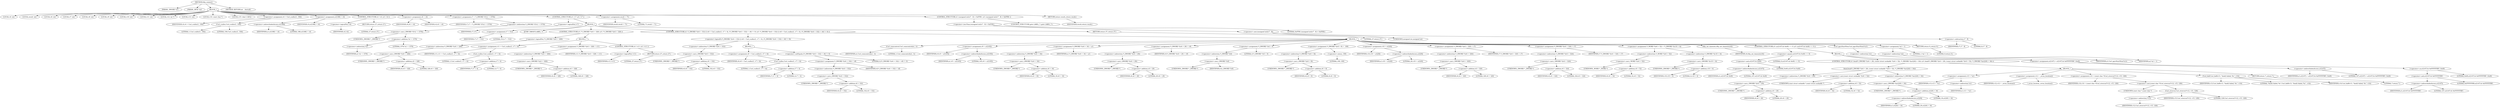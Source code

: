 digraph tftp_connect {  
"1000113" [label = "(METHOD,tftp_connect)" ]
"1000114" [label = "(PARAM,_DWORD *a1)" ]
"1000115" [label = "(PARAM,_BYTE *a2)" ]
"1000116" [label = "(BLOCK,,)" ]
"1000117" [label = "(LOCAL,v4: int)" ]
"1000118" [label = "(LOCAL,result: int)" ]
"1000119" [label = "(LOCAL,v6: int)" ]
"1000120" [label = "(LOCAL,v7: int)" ]
"1000121" [label = "(LOCAL,v8: int)" ]
"1000122" [label = "(LOCAL,v9: int)" ]
"1000123" [label = "(LOCAL,v10: int)" ]
"1000124" [label = "(LOCAL,v11: int)" ]
"1000125" [label = "(LOCAL,v12: int *)" ]
"1000126" [label = "(LOCAL,v13: int)" ]
"1000127" [label = "(LOCAL,v14: const char *)" ]
"1000128" [label = "(LOCAL,v15: char [ 128 ])" ]
"1000129" [label = "(<operator>.assignment,v4 = Curl_ccalloc(1, 336))" ]
"1000130" [label = "(IDENTIFIER,v4,v4 = Curl_ccalloc(1, 336))" ]
"1000131" [label = "(Curl_ccalloc,Curl_ccalloc(1, 336))" ]
"1000132" [label = "(LITERAL,1,Curl_ccalloc(1, 336))" ]
"1000133" [label = "(LITERAL,336,Curl_ccalloc(1, 336))" ]
"1000134" [label = "(<operator>.assignment,a1[188] = v4)" ]
"1000135" [label = "(<operator>.indirectIndexAccess,a1[188])" ]
"1000136" [label = "(IDENTIFIER,a1,a1[188] = v4)" ]
"1000137" [label = "(LITERAL,188,a1[188] = v4)" ]
"1000138" [label = "(IDENTIFIER,v4,a1[188] = v4)" ]
"1000139" [label = "(CONTROL_STRUCTURE,if ( !v4 ),if ( !v4 ))" ]
"1000140" [label = "(<operator>.logicalNot,!v4)" ]
"1000141" [label = "(IDENTIFIER,v4,!v4)" ]
"1000142" [label = "(RETURN,return 27;,return 27;)" ]
"1000143" [label = "(LITERAL,27,return 27;)" ]
"1000144" [label = "(<operator>.assignment,v6 = v4)" ]
"1000145" [label = "(IDENTIFIER,v6,v6 = v4)" ]
"1000146" [label = "(IDENTIFIER,v4,v6 = v4)" ]
"1000147" [label = "(<operator>.assignment,v7 = *(_DWORD *)(*a1 + 1576))" ]
"1000148" [label = "(IDENTIFIER,v7,v7 = *(_DWORD *)(*a1 + 1576))" ]
"1000149" [label = "(<operator>.indirection,*(_DWORD *)(*a1 + 1576))" ]
"1000150" [label = "(<operator>.cast,(_DWORD *)(*a1 + 1576))" ]
"1000151" [label = "(UNKNOWN,_DWORD *,_DWORD *)" ]
"1000152" [label = "(<operator>.addition,*a1 + 1576)" ]
"1000153" [label = "(<operator>.indirection,*a1)" ]
"1000154" [label = "(IDENTIFIER,a1,*a1 + 1576)" ]
"1000155" [label = "(LITERAL,1576,*a1 + 1576)" ]
"1000156" [label = "(CONTROL_STRUCTURE,if ( !v7 ),if ( !v7 ))" ]
"1000157" [label = "(<operator>.logicalNot,!v7)" ]
"1000158" [label = "(IDENTIFIER,v7,!v7)" ]
"1000159" [label = "(BLOCK,,)" ]
"1000160" [label = "(<operator>.assignment,v7 = 512)" ]
"1000161" [label = "(IDENTIFIER,v7,v7 = 512)" ]
"1000162" [label = "(LITERAL,512,v7 = 512)" ]
"1000163" [label = "(JUMP_TARGET,LABEL_7)" ]
"1000164" [label = "(CONTROL_STRUCTURE,if ( !*(_DWORD *)(v6 + 328) ),if ( !*(_DWORD *)(v6 + 328) ))" ]
"1000165" [label = "(<operator>.logicalNot,!*(_DWORD *)(v6 + 328))" ]
"1000166" [label = "(<operator>.indirection,*(_DWORD *)(v6 + 328))" ]
"1000167" [label = "(<operator>.cast,(_DWORD *)(v6 + 328))" ]
"1000168" [label = "(UNKNOWN,_DWORD *,_DWORD *)" ]
"1000169" [label = "(<operator>.addition,v6 + 328)" ]
"1000170" [label = "(IDENTIFIER,v6,v6 + 328)" ]
"1000171" [label = "(LITERAL,328,v6 + 328)" ]
"1000172" [label = "(BLOCK,,)" ]
"1000173" [label = "(<operator>.assignment,v11 = Curl_ccalloc(1, v7 + 4))" ]
"1000174" [label = "(IDENTIFIER,v11,v11 = Curl_ccalloc(1, v7 + 4))" ]
"1000175" [label = "(Curl_ccalloc,Curl_ccalloc(1, v7 + 4))" ]
"1000176" [label = "(LITERAL,1,Curl_ccalloc(1, v7 + 4))" ]
"1000177" [label = "(<operator>.addition,v7 + 4)" ]
"1000178" [label = "(IDENTIFIER,v7,v7 + 4)" ]
"1000179" [label = "(LITERAL,4,v7 + 4)" ]
"1000180" [label = "(<operator>.assignment,*(_DWORD *)(v6 + 328) = v11)" ]
"1000181" [label = "(<operator>.indirection,*(_DWORD *)(v6 + 328))" ]
"1000182" [label = "(<operator>.cast,(_DWORD *)(v6 + 328))" ]
"1000183" [label = "(UNKNOWN,_DWORD *,_DWORD *)" ]
"1000184" [label = "(<operator>.addition,v6 + 328)" ]
"1000185" [label = "(IDENTIFIER,v6,v6 + 328)" ]
"1000186" [label = "(LITERAL,328,v6 + 328)" ]
"1000187" [label = "(IDENTIFIER,v11,*(_DWORD *)(v6 + 328) = v11)" ]
"1000188" [label = "(CONTROL_STRUCTURE,if ( !v11 ),if ( !v11 ))" ]
"1000189" [label = "(<operator>.logicalNot,!v11)" ]
"1000190" [label = "(IDENTIFIER,v11,!v11)" ]
"1000191" [label = "(RETURN,return 27;,return 27;)" ]
"1000192" [label = "(LITERAL,27,return 27;)" ]
"1000193" [label = "(CONTROL_STRUCTURE,if ( *(_DWORD *)(v6 + 332) || (v8 = Curl_ccalloc(1, v7 + 4), (*(_DWORD *)(v6 + 332) = v8) != 0) ),if ( *(_DWORD *)(v6 + 332) || (v8 = Curl_ccalloc(1, v7 + 4), (*(_DWORD *)(v6 + 332) = v8) != 0) ))" ]
"1000194" [label = "(<operator>.logicalOr,*(_DWORD *)(v6 + 332) || (v8 = Curl_ccalloc(1, v7 + 4), (*(_DWORD *)(v6 + 332) = v8) != 0))" ]
"1000195" [label = "(<operator>.indirection,*(_DWORD *)(v6 + 332))" ]
"1000196" [label = "(<operator>.cast,(_DWORD *)(v6 + 332))" ]
"1000197" [label = "(UNKNOWN,_DWORD *,_DWORD *)" ]
"1000198" [label = "(<operator>.addition,v6 + 332)" ]
"1000199" [label = "(IDENTIFIER,v6,v6 + 332)" ]
"1000200" [label = "(LITERAL,332,v6 + 332)" ]
"1000201" [label = "(BLOCK,,)" ]
"1000202" [label = "(<operator>.assignment,v8 = Curl_ccalloc(1, v7 + 4))" ]
"1000203" [label = "(IDENTIFIER,v8,v8 = Curl_ccalloc(1, v7 + 4))" ]
"1000204" [label = "(Curl_ccalloc,Curl_ccalloc(1, v7 + 4))" ]
"1000205" [label = "(LITERAL,1,Curl_ccalloc(1, v7 + 4))" ]
"1000206" [label = "(<operator>.addition,v7 + 4)" ]
"1000207" [label = "(IDENTIFIER,v7,v7 + 4)" ]
"1000208" [label = "(LITERAL,4,v7 + 4)" ]
"1000209" [label = "(<operator>.notEquals,(*(_DWORD *)(v6 + 332) = v8) != 0)" ]
"1000210" [label = "(<operator>.assignment,*(_DWORD *)(v6 + 332) = v8)" ]
"1000211" [label = "(<operator>.indirection,*(_DWORD *)(v6 + 332))" ]
"1000212" [label = "(<operator>.cast,(_DWORD *)(v6 + 332))" ]
"1000213" [label = "(UNKNOWN,_DWORD *,_DWORD *)" ]
"1000214" [label = "(<operator>.addition,v6 + 332)" ]
"1000215" [label = "(IDENTIFIER,v6,v6 + 332)" ]
"1000216" [label = "(LITERAL,332,v6 + 332)" ]
"1000217" [label = "(IDENTIFIER,v8,*(_DWORD *)(v6 + 332) = v8)" ]
"1000218" [label = "(LITERAL,0,(*(_DWORD *)(v6 + 332) = v8) != 0)" ]
"1000219" [label = "(BLOCK,,)" ]
"1000220" [label = "(Curl_conncontrol,Curl_conncontrol(a1, 1))" ]
"1000221" [label = "(IDENTIFIER,a1,Curl_conncontrol(a1, 1))" ]
"1000222" [label = "(LITERAL,1,Curl_conncontrol(a1, 1))" ]
"1000223" [label = "(<operator>.assignment,v9 = a1[105])" ]
"1000224" [label = "(IDENTIFIER,v9,v9 = a1[105])" ]
"1000225" [label = "(<operator>.indirectIndexAccess,a1[105])" ]
"1000226" [label = "(IDENTIFIER,a1,v9 = a1[105])" ]
"1000227" [label = "(LITERAL,105,v9 = a1[105])" ]
"1000228" [label = "(<operator>.assignment,*(_DWORD *)(v6 + 16) = a1)" ]
"1000229" [label = "(<operator>.indirection,*(_DWORD *)(v6 + 16))" ]
"1000230" [label = "(<operator>.cast,(_DWORD *)(v6 + 16))" ]
"1000231" [label = "(UNKNOWN,_DWORD *,_DWORD *)" ]
"1000232" [label = "(<operator>.addition,v6 + 16)" ]
"1000233" [label = "(IDENTIFIER,v6,v6 + 16)" ]
"1000234" [label = "(LITERAL,16,v6 + 16)" ]
"1000235" [label = "(IDENTIFIER,a1,*(_DWORD *)(v6 + 16) = a1)" ]
"1000236" [label = "(<operator>.assignment,*(_DWORD *)(v6 + 20) = v9)" ]
"1000237" [label = "(<operator>.indirection,*(_DWORD *)(v6 + 20))" ]
"1000238" [label = "(<operator>.cast,(_DWORD *)(v6 + 20))" ]
"1000239" [label = "(UNKNOWN,_DWORD *,_DWORD *)" ]
"1000240" [label = "(<operator>.addition,v6 + 20)" ]
"1000241" [label = "(IDENTIFIER,v6,v6 + 20)" ]
"1000242" [label = "(LITERAL,20,v6 + 20)" ]
"1000243" [label = "(IDENTIFIER,v9,*(_DWORD *)(v6 + 20) = v9)" ]
"1000244" [label = "(<operator>.assignment,*(_DWORD *)v6 = 0)" ]
"1000245" [label = "(<operator>.indirection,*(_DWORD *)v6)" ]
"1000246" [label = "(<operator>.cast,(_DWORD *)v6)" ]
"1000247" [label = "(UNKNOWN,_DWORD *,_DWORD *)" ]
"1000248" [label = "(IDENTIFIER,v6,(_DWORD *)v6)" ]
"1000249" [label = "(LITERAL,0,*(_DWORD *)v6 = 0)" ]
"1000250" [label = "(<operator>.assignment,*(_DWORD *)(v6 + 8) = -100)" ]
"1000251" [label = "(<operator>.indirection,*(_DWORD *)(v6 + 8))" ]
"1000252" [label = "(<operator>.cast,(_DWORD *)(v6 + 8))" ]
"1000253" [label = "(UNKNOWN,_DWORD *,_DWORD *)" ]
"1000254" [label = "(<operator>.addition,v6 + 8)" ]
"1000255" [label = "(IDENTIFIER,v6,v6 + 8)" ]
"1000256" [label = "(LITERAL,8,v6 + 8)" ]
"1000257" [label = "(<operator>.minus,-100)" ]
"1000258" [label = "(LITERAL,100,-100)" ]
"1000259" [label = "(<operator>.assignment,v10 = a1[20])" ]
"1000260" [label = "(IDENTIFIER,v10,v10 = a1[20])" ]
"1000261" [label = "(<operator>.indirectIndexAccess,a1[20])" ]
"1000262" [label = "(IDENTIFIER,a1,v10 = a1[20])" ]
"1000263" [label = "(LITERAL,20,v10 = a1[20])" ]
"1000264" [label = "(<operator>.assignment,*(_DWORD *)(v6 + 320) = v7)" ]
"1000265" [label = "(<operator>.indirection,*(_DWORD *)(v6 + 320))" ]
"1000266" [label = "(<operator>.cast,(_DWORD *)(v6 + 320))" ]
"1000267" [label = "(UNKNOWN,_DWORD *,_DWORD *)" ]
"1000268" [label = "(<operator>.addition,v6 + 320)" ]
"1000269" [label = "(IDENTIFIER,v6,v6 + 320)" ]
"1000270" [label = "(LITERAL,320,v6 + 320)" ]
"1000271" [label = "(IDENTIFIER,v7,*(_DWORD *)(v6 + 320) = v7)" ]
"1000272" [label = "(<operator>.assignment,*(_DWORD *)(v6 + 324) = v7)" ]
"1000273" [label = "(<operator>.indirection,*(_DWORD *)(v6 + 324))" ]
"1000274" [label = "(<operator>.cast,(_DWORD *)(v6 + 324))" ]
"1000275" [label = "(UNKNOWN,_DWORD *,_DWORD *)" ]
"1000276" [label = "(<operator>.addition,v6 + 324)" ]
"1000277" [label = "(IDENTIFIER,v6,v6 + 324)" ]
"1000278" [label = "(LITERAL,324,v6 + 324)" ]
"1000279" [label = "(IDENTIFIER,v7,*(_DWORD *)(v6 + 324) = v7)" ]
"1000280" [label = "(<operator>.assignment,*(_WORD *)(v6 + 52) = *(_DWORD *)(v10 + 4))" ]
"1000281" [label = "(<operator>.indirection,*(_WORD *)(v6 + 52))" ]
"1000282" [label = "(<operator>.cast,(_WORD *)(v6 + 52))" ]
"1000283" [label = "(UNKNOWN,_WORD *,_WORD *)" ]
"1000284" [label = "(<operator>.addition,v6 + 52)" ]
"1000285" [label = "(IDENTIFIER,v6,v6 + 52)" ]
"1000286" [label = "(LITERAL,52,v6 + 52)" ]
"1000287" [label = "(<operator>.indirection,*(_DWORD *)(v10 + 4))" ]
"1000288" [label = "(<operator>.cast,(_DWORD *)(v10 + 4))" ]
"1000289" [label = "(UNKNOWN,_DWORD *,_DWORD *)" ]
"1000290" [label = "(<operator>.addition,v10 + 4)" ]
"1000291" [label = "(IDENTIFIER,v10,v10 + 4)" ]
"1000292" [label = "(LITERAL,4,v10 + 4)" ]
"1000293" [label = "(tftp_set_timeouts,tftp_set_timeouts(v6))" ]
"1000294" [label = "(IDENTIFIER,v6,tftp_set_timeouts(v6))" ]
"1000295" [label = "(CONTROL_STRUCTURE,if ( (a1[147] & 0x40) == 0 ),if ( (a1[147] & 0x40) == 0 ))" ]
"1000296" [label = "(<operator>.equals,(a1[147] & 0x40) == 0)" ]
"1000297" [label = "(<operator>.and,a1[147] & 0x40)" ]
"1000298" [label = "(<operator>.indirectIndexAccess,a1[147])" ]
"1000299" [label = "(IDENTIFIER,a1,a1[147] & 0x40)" ]
"1000300" [label = "(LITERAL,147,a1[147] & 0x40)" ]
"1000301" [label = "(LITERAL,0x40,a1[147] & 0x40)" ]
"1000302" [label = "(LITERAL,0,(a1[147] & 0x40) == 0)" ]
"1000303" [label = "(BLOCK,,)" ]
"1000304" [label = "(CONTROL_STRUCTURE,if ( bind(*(_DWORD *)(v6 + 20), (const struct sockaddr *)(v6 + 52), *(_DWORD *)(a1[20] + 16)) ),if ( bind(*(_DWORD *)(v6 + 20), (const struct sockaddr *)(v6 + 52), *(_DWORD *)(a1[20] + 16)) ))" ]
"1000305" [label = "(bind,bind(*(_DWORD *)(v6 + 20), (const struct sockaddr *)(v6 + 52), *(_DWORD *)(a1[20] + 16)))" ]
"1000306" [label = "(<operator>.indirection,*(_DWORD *)(v6 + 20))" ]
"1000307" [label = "(<operator>.cast,(_DWORD *)(v6 + 20))" ]
"1000308" [label = "(UNKNOWN,_DWORD *,_DWORD *)" ]
"1000309" [label = "(<operator>.addition,v6 + 20)" ]
"1000310" [label = "(IDENTIFIER,v6,v6 + 20)" ]
"1000311" [label = "(LITERAL,20,v6 + 20)" ]
"1000312" [label = "(<operator>.cast,(const struct sockaddr *)(v6 + 52))" ]
"1000313" [label = "(UNKNOWN,const struct sockaddr *,const struct sockaddr *)" ]
"1000314" [label = "(<operator>.addition,v6 + 52)" ]
"1000315" [label = "(IDENTIFIER,v6,v6 + 52)" ]
"1000316" [label = "(LITERAL,52,v6 + 52)" ]
"1000317" [label = "(<operator>.indirection,*(_DWORD *)(a1[20] + 16))" ]
"1000318" [label = "(<operator>.cast,(_DWORD *)(a1[20] + 16))" ]
"1000319" [label = "(UNKNOWN,_DWORD *,_DWORD *)" ]
"1000320" [label = "(<operator>.addition,a1[20] + 16)" ]
"1000321" [label = "(<operator>.indirectIndexAccess,a1[20])" ]
"1000322" [label = "(IDENTIFIER,a1,a1[20] + 16)" ]
"1000323" [label = "(LITERAL,20,a1[20] + 16)" ]
"1000324" [label = "(LITERAL,16,a1[20] + 16)" ]
"1000325" [label = "(BLOCK,,)" ]
"1000326" [label = "(<operator>.assignment,v13 = *a1)" ]
"1000327" [label = "(IDENTIFIER,v13,v13 = *a1)" ]
"1000328" [label = "(<operator>.indirection,*a1)" ]
"1000329" [label = "(IDENTIFIER,a1,v13 = *a1)" ]
"1000330" [label = "(<operator>.assignment,v12 = _errno_location())" ]
"1000331" [label = "(IDENTIFIER,v12,v12 = _errno_location())" ]
"1000332" [label = "(_errno_location,_errno_location())" ]
"1000333" [label = "(<operator>.assignment,v14 = (const char *)Curl_strerror(*v12, v15, 128))" ]
"1000334" [label = "(IDENTIFIER,v14,v14 = (const char *)Curl_strerror(*v12, v15, 128))" ]
"1000335" [label = "(<operator>.cast,(const char *)Curl_strerror(*v12, v15, 128))" ]
"1000336" [label = "(UNKNOWN,const char *,const char *)" ]
"1000337" [label = "(Curl_strerror,Curl_strerror(*v12, v15, 128))" ]
"1000338" [label = "(<operator>.indirection,*v12)" ]
"1000339" [label = "(IDENTIFIER,v12,Curl_strerror(*v12, v15, 128))" ]
"1000340" [label = "(IDENTIFIER,v15,Curl_strerror(*v12, v15, 128))" ]
"1000341" [label = "(LITERAL,128,Curl_strerror(*v12, v15, 128))" ]
"1000342" [label = "(Curl_failf,Curl_failf(v13, \"bind() failed; %s\", v14))" ]
"1000343" [label = "(IDENTIFIER,v13,Curl_failf(v13, \"bind() failed; %s\", v14))" ]
"1000344" [label = "(LITERAL,\"bind() failed; %s\",Curl_failf(v13, \"bind() failed; %s\", v14))" ]
"1000345" [label = "(IDENTIFIER,v14,Curl_failf(v13, \"bind() failed; %s\", v14))" ]
"1000346" [label = "(RETURN,return 7;,return 7;)" ]
"1000347" [label = "(LITERAL,7,return 7;)" ]
"1000348" [label = "(<operator>.assignment,a1[147] = a1[147] & 0xFFFFFFBF | 0x40)" ]
"1000349" [label = "(<operator>.indirectIndexAccess,a1[147])" ]
"1000350" [label = "(IDENTIFIER,a1,a1[147] = a1[147] & 0xFFFFFFBF | 0x40)" ]
"1000351" [label = "(LITERAL,147,a1[147] = a1[147] & 0xFFFFFFBF | 0x40)" ]
"1000352" [label = "(<operator>.or,a1[147] & 0xFFFFFFBF | 0x40)" ]
"1000353" [label = "(<operator>.and,a1[147] & 0xFFFFFFBF)" ]
"1000354" [label = "(<operator>.indirectIndexAccess,a1[147])" ]
"1000355" [label = "(IDENTIFIER,a1,a1[147] & 0xFFFFFFBF)" ]
"1000356" [label = "(LITERAL,147,a1[147] & 0xFFFFFFBF)" ]
"1000357" [label = "(LITERAL,0xFFFFFFBF,a1[147] & 0xFFFFFFBF)" ]
"1000358" [label = "(LITERAL,0x40,a1[147] & 0xFFFFFFBF | 0x40)" ]
"1000359" [label = "(Curl_pgrsStartNow,Curl_pgrsStartNow(*a1))" ]
"1000360" [label = "(<operator>.indirection,*a1)" ]
"1000361" [label = "(IDENTIFIER,a1,Curl_pgrsStartNow(*a1))" ]
"1000362" [label = "(<operator>.assignment,*a2 = 1)" ]
"1000363" [label = "(<operator>.indirection,*a2)" ]
"1000364" [label = "(IDENTIFIER,a2,*a2 = 1)" ]
"1000365" [label = "(LITERAL,1,*a2 = 1)" ]
"1000366" [label = "(RETURN,return 0;,return 0;)" ]
"1000367" [label = "(LITERAL,0,return 0;)" ]
"1000368" [label = "(RETURN,return 27;,return 27;)" ]
"1000369" [label = "(LITERAL,27,return 27;)" ]
"1000370" [label = "(<operator>.assignment,result = 71)" ]
"1000371" [label = "(IDENTIFIER,result,result = 71)" ]
"1000372" [label = "(LITERAL,71,result = 71)" ]
"1000373" [label = "(CONTROL_STRUCTURE,if ( (unsigned int)(v7 - 8) < 0xFFB1 ),if ( (unsigned int)(v7 - 8) < 0xFFB1 ))" ]
"1000374" [label = "(<operator>.lessThan,(unsigned int)(v7 - 8) < 0xFFB1)" ]
"1000375" [label = "(<operator>.cast,(unsigned int)(v7 - 8))" ]
"1000376" [label = "(UNKNOWN,unsigned int,unsigned int)" ]
"1000377" [label = "(<operator>.subtraction,v7 - 8)" ]
"1000378" [label = "(IDENTIFIER,v7,v7 - 8)" ]
"1000379" [label = "(LITERAL,8,v7 - 8)" ]
"1000380" [label = "(LITERAL,0xFFB1,(unsigned int)(v7 - 8) < 0xFFB1)" ]
"1000381" [label = "(CONTROL_STRUCTURE,goto LABEL_7;,goto LABEL_7;)" ]
"1000382" [label = "(RETURN,return result;,return result;)" ]
"1000383" [label = "(IDENTIFIER,result,return result;)" ]
"1000384" [label = "(METHOD_RETURN,int __fastcall)" ]
  "1000113" -> "1000114" 
  "1000113" -> "1000115" 
  "1000113" -> "1000116" 
  "1000113" -> "1000384" 
  "1000116" -> "1000117" 
  "1000116" -> "1000118" 
  "1000116" -> "1000119" 
  "1000116" -> "1000120" 
  "1000116" -> "1000121" 
  "1000116" -> "1000122" 
  "1000116" -> "1000123" 
  "1000116" -> "1000124" 
  "1000116" -> "1000125" 
  "1000116" -> "1000126" 
  "1000116" -> "1000127" 
  "1000116" -> "1000128" 
  "1000116" -> "1000129" 
  "1000116" -> "1000134" 
  "1000116" -> "1000139" 
  "1000116" -> "1000144" 
  "1000116" -> "1000147" 
  "1000116" -> "1000156" 
  "1000116" -> "1000370" 
  "1000116" -> "1000373" 
  "1000116" -> "1000382" 
  "1000129" -> "1000130" 
  "1000129" -> "1000131" 
  "1000131" -> "1000132" 
  "1000131" -> "1000133" 
  "1000134" -> "1000135" 
  "1000134" -> "1000138" 
  "1000135" -> "1000136" 
  "1000135" -> "1000137" 
  "1000139" -> "1000140" 
  "1000139" -> "1000142" 
  "1000140" -> "1000141" 
  "1000142" -> "1000143" 
  "1000144" -> "1000145" 
  "1000144" -> "1000146" 
  "1000147" -> "1000148" 
  "1000147" -> "1000149" 
  "1000149" -> "1000150" 
  "1000150" -> "1000151" 
  "1000150" -> "1000152" 
  "1000152" -> "1000153" 
  "1000152" -> "1000155" 
  "1000153" -> "1000154" 
  "1000156" -> "1000157" 
  "1000156" -> "1000159" 
  "1000157" -> "1000158" 
  "1000159" -> "1000160" 
  "1000159" -> "1000163" 
  "1000159" -> "1000164" 
  "1000159" -> "1000193" 
  "1000159" -> "1000368" 
  "1000160" -> "1000161" 
  "1000160" -> "1000162" 
  "1000164" -> "1000165" 
  "1000164" -> "1000172" 
  "1000165" -> "1000166" 
  "1000166" -> "1000167" 
  "1000167" -> "1000168" 
  "1000167" -> "1000169" 
  "1000169" -> "1000170" 
  "1000169" -> "1000171" 
  "1000172" -> "1000173" 
  "1000172" -> "1000180" 
  "1000172" -> "1000188" 
  "1000173" -> "1000174" 
  "1000173" -> "1000175" 
  "1000175" -> "1000176" 
  "1000175" -> "1000177" 
  "1000177" -> "1000178" 
  "1000177" -> "1000179" 
  "1000180" -> "1000181" 
  "1000180" -> "1000187" 
  "1000181" -> "1000182" 
  "1000182" -> "1000183" 
  "1000182" -> "1000184" 
  "1000184" -> "1000185" 
  "1000184" -> "1000186" 
  "1000188" -> "1000189" 
  "1000188" -> "1000191" 
  "1000189" -> "1000190" 
  "1000191" -> "1000192" 
  "1000193" -> "1000194" 
  "1000193" -> "1000219" 
  "1000194" -> "1000195" 
  "1000194" -> "1000201" 
  "1000195" -> "1000196" 
  "1000196" -> "1000197" 
  "1000196" -> "1000198" 
  "1000198" -> "1000199" 
  "1000198" -> "1000200" 
  "1000201" -> "1000202" 
  "1000201" -> "1000209" 
  "1000202" -> "1000203" 
  "1000202" -> "1000204" 
  "1000204" -> "1000205" 
  "1000204" -> "1000206" 
  "1000206" -> "1000207" 
  "1000206" -> "1000208" 
  "1000209" -> "1000210" 
  "1000209" -> "1000218" 
  "1000210" -> "1000211" 
  "1000210" -> "1000217" 
  "1000211" -> "1000212" 
  "1000212" -> "1000213" 
  "1000212" -> "1000214" 
  "1000214" -> "1000215" 
  "1000214" -> "1000216" 
  "1000219" -> "1000220" 
  "1000219" -> "1000223" 
  "1000219" -> "1000228" 
  "1000219" -> "1000236" 
  "1000219" -> "1000244" 
  "1000219" -> "1000250" 
  "1000219" -> "1000259" 
  "1000219" -> "1000264" 
  "1000219" -> "1000272" 
  "1000219" -> "1000280" 
  "1000219" -> "1000293" 
  "1000219" -> "1000295" 
  "1000219" -> "1000359" 
  "1000219" -> "1000362" 
  "1000219" -> "1000366" 
  "1000220" -> "1000221" 
  "1000220" -> "1000222" 
  "1000223" -> "1000224" 
  "1000223" -> "1000225" 
  "1000225" -> "1000226" 
  "1000225" -> "1000227" 
  "1000228" -> "1000229" 
  "1000228" -> "1000235" 
  "1000229" -> "1000230" 
  "1000230" -> "1000231" 
  "1000230" -> "1000232" 
  "1000232" -> "1000233" 
  "1000232" -> "1000234" 
  "1000236" -> "1000237" 
  "1000236" -> "1000243" 
  "1000237" -> "1000238" 
  "1000238" -> "1000239" 
  "1000238" -> "1000240" 
  "1000240" -> "1000241" 
  "1000240" -> "1000242" 
  "1000244" -> "1000245" 
  "1000244" -> "1000249" 
  "1000245" -> "1000246" 
  "1000246" -> "1000247" 
  "1000246" -> "1000248" 
  "1000250" -> "1000251" 
  "1000250" -> "1000257" 
  "1000251" -> "1000252" 
  "1000252" -> "1000253" 
  "1000252" -> "1000254" 
  "1000254" -> "1000255" 
  "1000254" -> "1000256" 
  "1000257" -> "1000258" 
  "1000259" -> "1000260" 
  "1000259" -> "1000261" 
  "1000261" -> "1000262" 
  "1000261" -> "1000263" 
  "1000264" -> "1000265" 
  "1000264" -> "1000271" 
  "1000265" -> "1000266" 
  "1000266" -> "1000267" 
  "1000266" -> "1000268" 
  "1000268" -> "1000269" 
  "1000268" -> "1000270" 
  "1000272" -> "1000273" 
  "1000272" -> "1000279" 
  "1000273" -> "1000274" 
  "1000274" -> "1000275" 
  "1000274" -> "1000276" 
  "1000276" -> "1000277" 
  "1000276" -> "1000278" 
  "1000280" -> "1000281" 
  "1000280" -> "1000287" 
  "1000281" -> "1000282" 
  "1000282" -> "1000283" 
  "1000282" -> "1000284" 
  "1000284" -> "1000285" 
  "1000284" -> "1000286" 
  "1000287" -> "1000288" 
  "1000288" -> "1000289" 
  "1000288" -> "1000290" 
  "1000290" -> "1000291" 
  "1000290" -> "1000292" 
  "1000293" -> "1000294" 
  "1000295" -> "1000296" 
  "1000295" -> "1000303" 
  "1000296" -> "1000297" 
  "1000296" -> "1000302" 
  "1000297" -> "1000298" 
  "1000297" -> "1000301" 
  "1000298" -> "1000299" 
  "1000298" -> "1000300" 
  "1000303" -> "1000304" 
  "1000303" -> "1000348" 
  "1000304" -> "1000305" 
  "1000304" -> "1000325" 
  "1000305" -> "1000306" 
  "1000305" -> "1000312" 
  "1000305" -> "1000317" 
  "1000306" -> "1000307" 
  "1000307" -> "1000308" 
  "1000307" -> "1000309" 
  "1000309" -> "1000310" 
  "1000309" -> "1000311" 
  "1000312" -> "1000313" 
  "1000312" -> "1000314" 
  "1000314" -> "1000315" 
  "1000314" -> "1000316" 
  "1000317" -> "1000318" 
  "1000318" -> "1000319" 
  "1000318" -> "1000320" 
  "1000320" -> "1000321" 
  "1000320" -> "1000324" 
  "1000321" -> "1000322" 
  "1000321" -> "1000323" 
  "1000325" -> "1000326" 
  "1000325" -> "1000330" 
  "1000325" -> "1000333" 
  "1000325" -> "1000342" 
  "1000325" -> "1000346" 
  "1000326" -> "1000327" 
  "1000326" -> "1000328" 
  "1000328" -> "1000329" 
  "1000330" -> "1000331" 
  "1000330" -> "1000332" 
  "1000333" -> "1000334" 
  "1000333" -> "1000335" 
  "1000335" -> "1000336" 
  "1000335" -> "1000337" 
  "1000337" -> "1000338" 
  "1000337" -> "1000340" 
  "1000337" -> "1000341" 
  "1000338" -> "1000339" 
  "1000342" -> "1000343" 
  "1000342" -> "1000344" 
  "1000342" -> "1000345" 
  "1000346" -> "1000347" 
  "1000348" -> "1000349" 
  "1000348" -> "1000352" 
  "1000349" -> "1000350" 
  "1000349" -> "1000351" 
  "1000352" -> "1000353" 
  "1000352" -> "1000358" 
  "1000353" -> "1000354" 
  "1000353" -> "1000357" 
  "1000354" -> "1000355" 
  "1000354" -> "1000356" 
  "1000359" -> "1000360" 
  "1000360" -> "1000361" 
  "1000362" -> "1000363" 
  "1000362" -> "1000365" 
  "1000363" -> "1000364" 
  "1000366" -> "1000367" 
  "1000368" -> "1000369" 
  "1000370" -> "1000371" 
  "1000370" -> "1000372" 
  "1000373" -> "1000374" 
  "1000373" -> "1000381" 
  "1000374" -> "1000375" 
  "1000374" -> "1000380" 
  "1000375" -> "1000376" 
  "1000375" -> "1000377" 
  "1000377" -> "1000378" 
  "1000377" -> "1000379" 
  "1000382" -> "1000383" 
}
